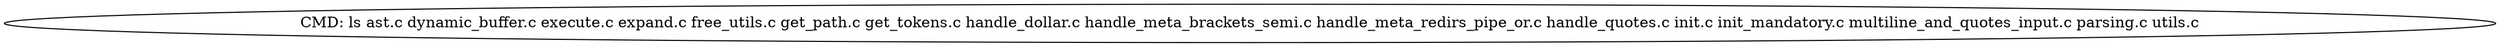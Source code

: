 digraph AST {
"0x4250e0" [label="CMD: ls ast.c dynamic_buffer.c execute.c expand.c free_utils.c get_path.c get_tokens.c handle_dollar.c handle_meta_brackets_semi.c handle_meta_redirs_pipe_or.c handle_quotes.c init.c init_mandatory.c multiline_and_quotes_input.c parsing.c utils.c"];
}
